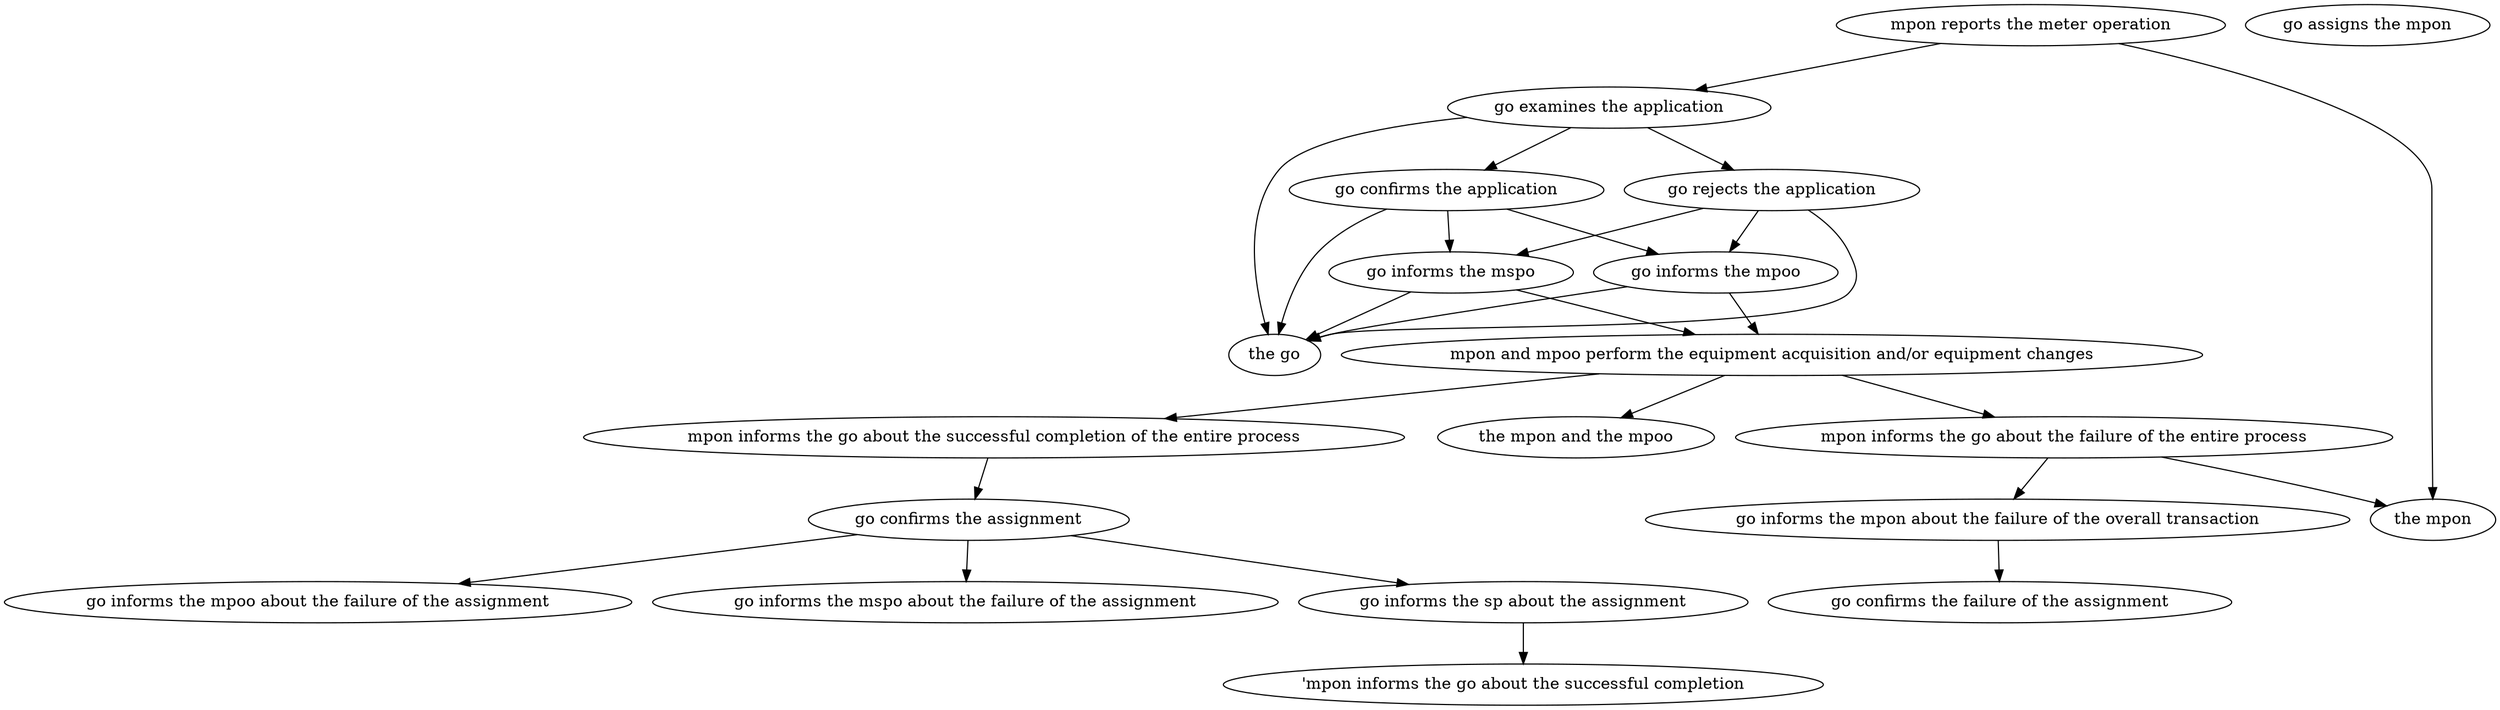 strict digraph "doc-10.2" {
	graph [name="doc-10.2"];
	"mpon reports the meter operation"	[attrs="{'type': 'Activity', 'label': 'mpon reports the meter operation'}"];
	"go examines the application"	[attrs="{'type': 'Activity', 'label': 'go examines the application'}"];
	"mpon reports the meter operation" -> "go examines the application"	[attrs="{'type': 'flow', 'label': 'flow'}"];
	"the mpon"	[attrs="{'type': 'Actor', 'label': 'the mpon'}"];
	"mpon reports the meter operation" -> "the mpon"	[attrs="{'type': 'actor performer', 'label': 'actor performer'}"];
	"go rejects the application"	[attrs="{'type': 'Activity', 'label': 'go rejects the application'}"];
	"go examines the application" -> "go rejects the application"	[attrs="{'type': 'flow', 'label': 'flow'}"];
	"go confirms the application"	[attrs="{'type': 'Activity', 'label': 'go confirms the application'}"];
	"go examines the application" -> "go confirms the application"	[attrs="{'type': 'flow', 'label': 'flow'}"];
	"the go"	[attrs="{'type': 'Actor', 'label': 'the go'}"];
	"go examines the application" -> "the go"	[attrs="{'type': 'actor performer', 'label': 'actor performer'}"];
	"go informs the mpoo"	[attrs="{'type': 'Activity', 'label': 'go informs the mpoo'}"];
	"go rejects the application" -> "go informs the mpoo"	[attrs="{'type': 'flow', 'label': 'flow'}"];
	"go informs the mspo"	[attrs="{'type': 'Activity', 'label': 'go informs the mspo'}"];
	"go rejects the application" -> "go informs the mspo"	[attrs="{'type': 'flow', 'label': 'flow'}"];
	"go rejects the application" -> "the go"	[attrs="{'type': 'actor performer', 'label': 'actor performer'}"];
	"go confirms the application" -> "go informs the mpoo"	[attrs="{'type': 'flow', 'label': 'flow'}"];
	"go confirms the application" -> "go informs the mspo"	[attrs="{'type': 'flow', 'label': 'flow'}"];
	"go confirms the application" -> "the go"	[attrs="{'type': 'actor performer', 'label': 'actor performer'}"];
	"mpon and mpoo perform the equipment acquisition and/or equipment changes"	[attrs="{'type': 'Activity', 'label': 'mpon and mpoo perform the equipment acquisition and/or equipment changes'}"];
	"go informs the mpoo" -> "mpon and mpoo perform the equipment acquisition and/or equipment changes"	[attrs="{'type': 'flow', 'label': 'flow'}"];
	"go informs the mpoo" -> "the go"	[attrs="{'type': 'actor performer', 'label': 'actor performer'}"];
	"go informs the mspo" -> "mpon and mpoo perform the equipment acquisition and/or equipment changes"	[attrs="{'type': 'flow', 'label': 'flow'}"];
	"go informs the mspo" -> "the go"	[attrs="{'type': 'actor performer', 'label': 'actor performer'}"];
	"mpon informs the go about the failure of the entire process"	[attrs="{'type': 'Activity', 'label': 'mpon informs the go about the failure of the entire process'}"];
	"mpon and mpoo perform the equipment acquisition and/or equipment changes" -> "mpon informs the go about the failure of the entire process"	[attrs="{'type': 'flow', 'label': 'flow'}"];
	"mpon informs the go about the successful completion of the entire process"	[attrs="{'type': 'Activity', 'label': 'mpon informs the go about the successful completion of the entire process'}"];
	"mpon and mpoo perform the equipment acquisition and/or equipment changes" -> "mpon informs the go about the successful completion of the entire process"	[attrs="{'type': 'flow', 'label': 'flow'}"];
	"the mpon and the mpoo"	[attrs="{'type': 'Actor', 'label': 'the mpon and the mpoo'}"];
	"mpon and mpoo perform the equipment acquisition and/or equipment changes" -> "the mpon and the mpoo"	[attrs="{'type': 'actor performer', 'label': 'actor performer'}"];
	"go informs the mpon about the failure of the overall transaction"	[attrs="{'type': 'Activity', 'label': 'go informs the mpon about the failure of the overall transaction'}"];
	"mpon informs the go about the failure of the entire process" -> "go informs the mpon about the failure of the overall transaction"	[attrs="{'type': 'flow', 'label': 'flow'}"];
	"mpon informs the go about the failure of the entire process" -> "the mpon"	[attrs="{'type': 'actor performer', 'label': 'actor performer'}"];
	"go confirms the assignment"	[attrs="{'type': 'Activity', 'label': 'go confirms the assignment'}"];
	"mpon informs the go about the successful completion of the entire process" -> "go confirms the assignment"	[attrs="{'type': 'flow', 'label': 'flow'}"];
	"go confirms the failure of the assignment"	[attrs="{'type': 'Activity', 'label': 'go confirms the failure of the assignment'}"];
	"go informs the mpon about the failure of the overall transaction" -> "go confirms the failure of the assignment"	[attrs="{'type': 'flow', 'label': 'flow'}"];
	"go assigns the mpon"	[attrs="{'type': 'Activity', 'label': 'go assigns the mpon'}"];
	"go informs the mpoo about the failure of the assignment"	[attrs="{'type': 'Activity', 'label': 'go informs the mpoo about the failure of the assignment'}"];
	"go confirms the assignment" -> "go informs the mpoo about the failure of the assignment"	[attrs="{'type': 'flow', 'label': 'flow'}"];
	"go informs the mspo about the failure of the assignment"	[attrs="{'type': 'Activity', 'label': 'go informs the mspo about the failure of the assignment'}"];
	"go confirms the assignment" -> "go informs the mspo about the failure of the assignment"	[attrs="{'type': 'flow', 'label': 'flow'}"];
	"go informs the sp about the assignment"	[attrs="{'type': 'Activity', 'label': 'go informs the sp about the assignment'}"];
	"go confirms the assignment" -> "go informs the sp about the assignment"	[attrs="{'type': 'flow', 'label': 'flow'}"];
	"'mpon informs the go about the successful completion"	[attrs="{'type': 'Actor', 'label': \"'mpon informs the go about the successful completion\"}"];
	"go informs the sp about the assignment" -> "'mpon informs the go about the successful completion"	[attrs="{'type': 'actor performer', 'label': 'actor performer'}"];
}
